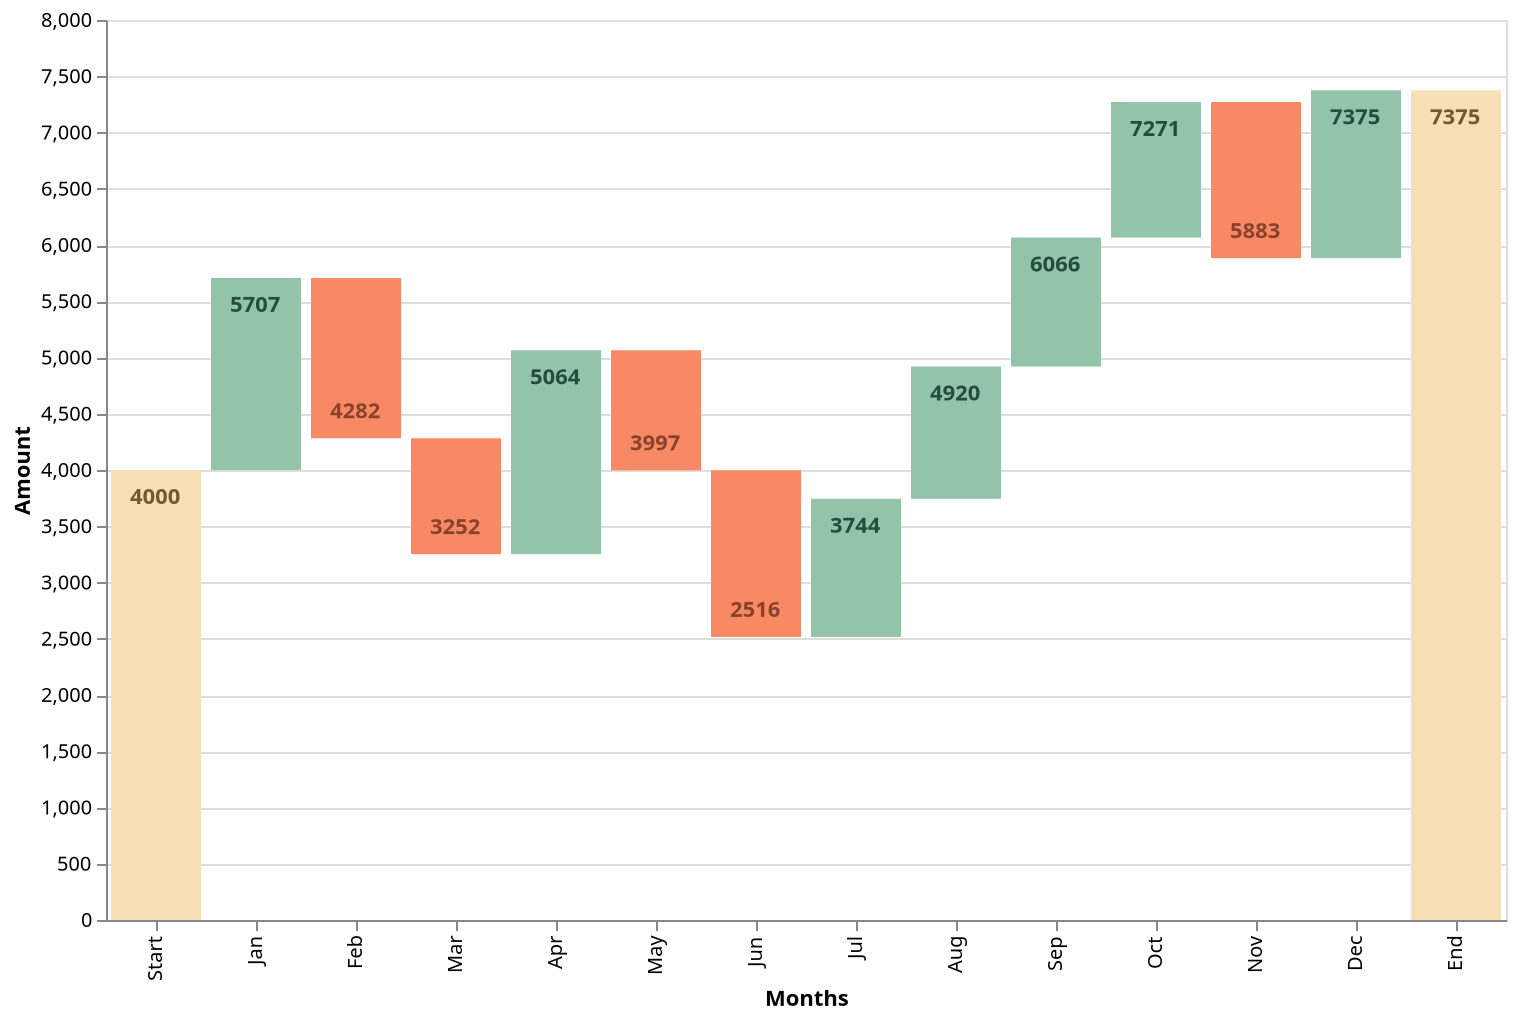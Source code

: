 {
  "$schema": "https://vega.github.io/schema/vega-lite/v2.json",
  "data": {
    "values": [
      {
        "label": "Start",
        "amount": 4000
      },
      {
        "label": "Jan",
        "amount": 1707
      },
      {
        "label": "Feb",
        "amount": -1425
      },
      {
        "label": "Mar",
        "amount": -1030
      },
      {
        "label": "Apr",
        "amount": 1812
      },
      {
        "label": "May",
        "amount": -1067
      },
      {
        "label": "Jun",
        "amount": -1481
      },
      {
        "label": "Jul",
        "amount": 1228
      },
      {
        "label": "Aug",
        "amount": 1176
      },
      {
        "label": "Sep",
        "amount": 1146
      },
      {
        "label": "Oct",
        "amount": 1205
      },
      {
        "label": "Nov",
        "amount": -1388
      },
      {
        "label": "Dec",
        "amount": 1492
      },
      {
        "label": "End",
        "amount": 0
      }
    ]
  },
  "width": 700,
  "height": 450,
  "transform": [
    {
      "window": [
        {
          "op": "sum",
          "field": "amount",
          "as": "sum"
        }
      ]
    },
    {
      "calculate": "datum.label === 'End' ? 0 : datum.sum - datum.amount",
      "as": "previous_amount"
    },
    {
      "calculate": "datum.label === 'End' ? datum.sum : datum.amount",
      "as": "amount"
    },
    {
      "calculate": "datum.amount < 0 ? datum.sum : ''",
      "as": "sum_dec"
    },
    {
      "calculate": "datum.amount > 0 ? datum.sum : ''",
      "as": "sum_inc"
    }
  ],
  "layer": [
    {
      "mark": "bar",
      "encoding": {
        "x": {
          "field": "label",
          "type": "ordinal",
          "sort": null,
          "title": "Months"
        },
        "y": {
          "field": "previous_amount",
          "type": "quantitative",
          "title": "Amount"
        },
        "y2": {
          "field": "sum",
          "type": "quantitative"
        },
        "color": {
          "condition": [
            {
              "test": "datum.label === 'Start' || datum.label === 'End'",
              "value": "#f7e0b6"
            },
            {
              "test": "datum.amount < 0",
              "value": "#f78a64"
            }
          ],
          "value": "#93c4aa"
        }
      }
    },
    {
      "mark": {
        "type": "text",
        "dy": 8,
        "fontWeight": "bold",
        "baseline": "top"
      },
      "encoding": {
        "x": {
          "field": "label",
          "type": "ordinal",
          "sort": null,
          "title": "Months"
        },
        "y": {
          "field": "sum_inc",
          "type": "quantitative"
        },
        "text": {
          "field": "sum_inc",
          "type": "nominal"
        },
        "color": {
          "condition": [
            {
              "test": "datum.label === 'Start' || datum.label === 'End'",
              "value": "#725a30"
            }
          ],
          "value": "#234f39"
        }
      }
    },
    {
      "mark": {
        "type": "text",
        "dy": -8,
        "baseline": "bottom",
        "fontWeight": "bold",
        "color": "#8b422c"
      },
      "encoding": {
        "x": {
          "field": "label",
          "type": "ordinal",
          "sort": null,
          "title": "Months"
        },
        "y": {
          "field": "sum_dec",
          "type": "quantitative"
        },
        "text": {
          "field": "sum_dec",
          "type": "nominal"
        }
      }
    }
  ]
}